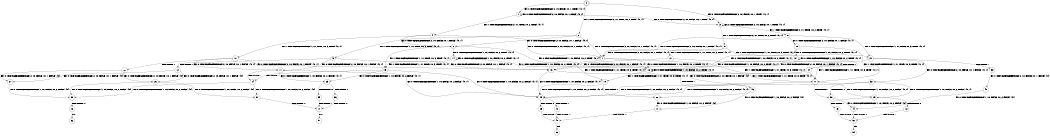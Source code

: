 digraph BCG {
size = "7, 10.5";
center = TRUE;
node [shape = circle];
0 [peripheries = 2];
0 -> 1 [label = "EX !0 !ATOMIC_EXCH_BRANCH (2, +0, FALSE, +0, 1, TRUE) !{0, 1}"];
0 -> 2 [label = "EX !1 !ATOMIC_EXCH_BRANCH (2, +1, TRUE, +0, 2, TRUE) !{0, 1}"];
0 -> 3 [label = "EX !0 !ATOMIC_EXCH_BRANCH (2, +0, FALSE, +0, 1, TRUE) !{0, 1}"];
1 -> 1 [label = "EX !0 !ATOMIC_EXCH_BRANCH (2, +0, FALSE, +0, 1, TRUE) !{0, 1}"];
1 -> 4 [label = "EX !1 !ATOMIC_EXCH_BRANCH (2, +1, TRUE, +0, 2, TRUE) !{0, 1}"];
1 -> 3 [label = "EX !0 !ATOMIC_EXCH_BRANCH (2, +0, FALSE, +0, 1, TRUE) !{0, 1}"];
2 -> 5 [label = "EX !1 !ATOMIC_EXCH_BRANCH (1, +1, TRUE, +0, 3, TRUE) !{0, 1}"];
2 -> 6 [label = "EX !0 !ATOMIC_EXCH_BRANCH (2, +0, FALSE, +0, 1, FALSE) !{0, 1}"];
2 -> 7 [label = "EX !0 !ATOMIC_EXCH_BRANCH (2, +0, FALSE, +0, 1, FALSE) !{0, 1}"];
3 -> 8 [label = "EX !1 !ATOMIC_EXCH_BRANCH (2, +1, TRUE, +0, 2, TRUE) !{0, 1}"];
3 -> 3 [label = "EX !0 !ATOMIC_EXCH_BRANCH (2, +0, FALSE, +0, 1, TRUE) !{0, 1}"];
3 -> 9 [label = "EX !1 !ATOMIC_EXCH_BRANCH (2, +1, TRUE, +0, 2, TRUE) !{0, 1}"];
4 -> 6 [label = "EX !0 !ATOMIC_EXCH_BRANCH (2, +0, FALSE, +0, 1, FALSE) !{0, 1}"];
4 -> 10 [label = "EX !1 !ATOMIC_EXCH_BRANCH (1, +1, TRUE, +0, 3, TRUE) !{0, 1}"];
4 -> 7 [label = "EX !0 !ATOMIC_EXCH_BRANCH (2, +0, FALSE, +0, 1, FALSE) !{0, 1}"];
5 -> 11 [label = "EX !0 !ATOMIC_EXCH_BRANCH (2, +0, FALSE, +0, 1, FALSE) !{0, 1}"];
5 -> 12 [label = "TERMINATE !1"];
5 -> 13 [label = "EX !0 !ATOMIC_EXCH_BRANCH (2, +0, FALSE, +0, 1, FALSE) !{0, 1}"];
6 -> 14 [label = "EX !0 !ATOMIC_EXCH_BRANCH (1, +0, FALSE, +0, 2, TRUE) !{0, 1}"];
6 -> 15 [label = "EX !1 !ATOMIC_EXCH_BRANCH (1, +1, TRUE, +0, 3, TRUE) !{0, 1}"];
6 -> 16 [label = "EX !0 !ATOMIC_EXCH_BRANCH (1, +0, FALSE, +0, 2, TRUE) !{0, 1}"];
7 -> 17 [label = "EX !1 !ATOMIC_EXCH_BRANCH (1, +1, TRUE, +0, 3, TRUE) !{0, 1}"];
7 -> 16 [label = "EX !0 !ATOMIC_EXCH_BRANCH (1, +0, FALSE, +0, 2, TRUE) !{0, 1}"];
7 -> 18 [label = "EX !1 !ATOMIC_EXCH_BRANCH (1, +1, TRUE, +0, 3, TRUE) !{0, 1}"];
8 -> 19 [label = "EX !0 !ATOMIC_EXCH_BRANCH (2, +0, FALSE, +0, 1, FALSE) !{0, 1}"];
8 -> 20 [label = "EX !1 !ATOMIC_EXCH_BRANCH (1, +1, TRUE, +0, 3, TRUE) !{0, 1}"];
8 -> 7 [label = "EX !0 !ATOMIC_EXCH_BRANCH (2, +0, FALSE, +0, 1, FALSE) !{0, 1}"];
9 -> 20 [label = "EX !1 !ATOMIC_EXCH_BRANCH (1, +1, TRUE, +0, 3, TRUE) !{0, 1}"];
9 -> 7 [label = "EX !0 !ATOMIC_EXCH_BRANCH (2, +0, FALSE, +0, 1, FALSE) !{0, 1}"];
9 -> 21 [label = "EX !1 !ATOMIC_EXCH_BRANCH (1, +1, TRUE, +0, 3, TRUE) !{0, 1}"];
10 -> 11 [label = "EX !0 !ATOMIC_EXCH_BRANCH (2, +0, FALSE, +0, 1, FALSE) !{0, 1}"];
10 -> 22 [label = "TERMINATE !1"];
10 -> 13 [label = "EX !0 !ATOMIC_EXCH_BRANCH (2, +0, FALSE, +0, 1, FALSE) !{0, 1}"];
11 -> 23 [label = "EX !0 !ATOMIC_EXCH_BRANCH (1, +0, FALSE, +0, 2, FALSE) !{0, 1}"];
11 -> 24 [label = "TERMINATE !1"];
11 -> 25 [label = "EX !0 !ATOMIC_EXCH_BRANCH (1, +0, FALSE, +0, 2, FALSE) !{0, 1}"];
12 -> 26 [label = "EX !0 !ATOMIC_EXCH_BRANCH (2, +0, FALSE, +0, 1, FALSE) !{0}"];
12 -> 27 [label = "EX !0 !ATOMIC_EXCH_BRANCH (2, +0, FALSE, +0, 1, FALSE) !{0}"];
13 -> 25 [label = "EX !0 !ATOMIC_EXCH_BRANCH (1, +0, FALSE, +0, 2, FALSE) !{0, 1}"];
13 -> 28 [label = "TERMINATE !1"];
14 -> 14 [label = "EX !0 !ATOMIC_EXCH_BRANCH (1, +0, FALSE, +0, 2, TRUE) !{0, 1}"];
14 -> 15 [label = "EX !1 !ATOMIC_EXCH_BRANCH (1, +1, TRUE, +0, 3, TRUE) !{0, 1}"];
14 -> 16 [label = "EX !0 !ATOMIC_EXCH_BRANCH (1, +0, FALSE, +0, 2, TRUE) !{0, 1}"];
15 -> 23 [label = "EX !0 !ATOMIC_EXCH_BRANCH (1, +0, FALSE, +0, 2, FALSE) !{0, 1}"];
15 -> 24 [label = "TERMINATE !1"];
15 -> 25 [label = "EX !0 !ATOMIC_EXCH_BRANCH (1, +0, FALSE, +0, 2, FALSE) !{0, 1}"];
16 -> 17 [label = "EX !1 !ATOMIC_EXCH_BRANCH (1, +1, TRUE, +0, 3, TRUE) !{0, 1}"];
16 -> 16 [label = "EX !0 !ATOMIC_EXCH_BRANCH (1, +0, FALSE, +0, 2, TRUE) !{0, 1}"];
16 -> 18 [label = "EX !1 !ATOMIC_EXCH_BRANCH (1, +1, TRUE, +0, 3, TRUE) !{0, 1}"];
17 -> 29 [label = "EX !0 !ATOMIC_EXCH_BRANCH (1, +0, FALSE, +0, 2, FALSE) !{0, 1}"];
17 -> 30 [label = "TERMINATE !1"];
17 -> 25 [label = "EX !0 !ATOMIC_EXCH_BRANCH (1, +0, FALSE, +0, 2, FALSE) !{0, 1}"];
18 -> 25 [label = "EX !0 !ATOMIC_EXCH_BRANCH (1, +0, FALSE, +0, 2, FALSE) !{0, 1}"];
18 -> 28 [label = "TERMINATE !1"];
19 -> 31 [label = "EX !0 !ATOMIC_EXCH_BRANCH (1, +0, FALSE, +0, 2, TRUE) !{0, 1}"];
19 -> 17 [label = "EX !1 !ATOMIC_EXCH_BRANCH (1, +1, TRUE, +0, 3, TRUE) !{0, 1}"];
19 -> 16 [label = "EX !0 !ATOMIC_EXCH_BRANCH (1, +0, FALSE, +0, 2, TRUE) !{0, 1}"];
20 -> 32 [label = "EX !0 !ATOMIC_EXCH_BRANCH (2, +0, FALSE, +0, 1, FALSE) !{0, 1}"];
20 -> 33 [label = "TERMINATE !1"];
20 -> 13 [label = "EX !0 !ATOMIC_EXCH_BRANCH (2, +0, FALSE, +0, 1, FALSE) !{0, 1}"];
21 -> 13 [label = "EX !0 !ATOMIC_EXCH_BRANCH (2, +0, FALSE, +0, 1, FALSE) !{0, 1}"];
21 -> 34 [label = "TERMINATE !1"];
22 -> 26 [label = "EX !0 !ATOMIC_EXCH_BRANCH (2, +0, FALSE, +0, 1, FALSE) !{0}"];
22 -> 27 [label = "EX !0 !ATOMIC_EXCH_BRANCH (2, +0, FALSE, +0, 1, FALSE) !{0}"];
23 -> 35 [label = "TERMINATE !0"];
23 -> 36 [label = "TERMINATE !1"];
24 -> 37 [label = "EX !0 !ATOMIC_EXCH_BRANCH (1, +0, FALSE, +0, 2, FALSE) !{0}"];
24 -> 38 [label = "EX !0 !ATOMIC_EXCH_BRANCH (1, +0, FALSE, +0, 2, FALSE) !{0}"];
25 -> 39 [label = "TERMINATE !0"];
25 -> 40 [label = "TERMINATE !1"];
26 -> 37 [label = "EX !0 !ATOMIC_EXCH_BRANCH (1, +0, FALSE, +0, 2, FALSE) !{0}"];
26 -> 38 [label = "EX !0 !ATOMIC_EXCH_BRANCH (1, +0, FALSE, +0, 2, FALSE) !{0}"];
27 -> 38 [label = "EX !0 !ATOMIC_EXCH_BRANCH (1, +0, FALSE, +0, 2, FALSE) !{0}"];
28 -> 41 [label = "EX !0 !ATOMIC_EXCH_BRANCH (1, +0, FALSE, +0, 2, FALSE) !{0}"];
29 -> 42 [label = "TERMINATE !0"];
29 -> 43 [label = "TERMINATE !1"];
30 -> 44 [label = "EX !0 !ATOMIC_EXCH_BRANCH (1, +0, FALSE, +0, 2, FALSE) !{0}"];
31 -> 31 [label = "EX !0 !ATOMIC_EXCH_BRANCH (1, +0, FALSE, +0, 2, TRUE) !{0, 1}"];
31 -> 17 [label = "EX !1 !ATOMIC_EXCH_BRANCH (1, +1, TRUE, +0, 3, TRUE) !{0, 1}"];
31 -> 16 [label = "EX !0 !ATOMIC_EXCH_BRANCH (1, +0, FALSE, +0, 2, TRUE) !{0, 1}"];
32 -> 29 [label = "EX !0 !ATOMIC_EXCH_BRANCH (1, +0, FALSE, +0, 2, FALSE) !{0, 1}"];
32 -> 30 [label = "TERMINATE !1"];
32 -> 25 [label = "EX !0 !ATOMIC_EXCH_BRANCH (1, +0, FALSE, +0, 2, FALSE) !{0, 1}"];
33 -> 45 [label = "EX !0 !ATOMIC_EXCH_BRANCH (2, +0, FALSE, +0, 1, FALSE) !{0}"];
34 -> 46 [label = "EX !0 !ATOMIC_EXCH_BRANCH (2, +0, FALSE, +0, 1, FALSE) !{0}"];
35 -> 47 [label = "TERMINATE !1"];
36 -> 47 [label = "TERMINATE !0"];
37 -> 47 [label = "TERMINATE !0"];
38 -> 48 [label = "TERMINATE !0"];
39 -> 49 [label = "TERMINATE !1"];
40 -> 49 [label = "TERMINATE !0"];
41 -> 49 [label = "TERMINATE !0"];
42 -> 50 [label = "TERMINATE !1"];
43 -> 50 [label = "TERMINATE !0"];
44 -> 50 [label = "TERMINATE !0"];
45 -> 44 [label = "EX !0 !ATOMIC_EXCH_BRANCH (1, +0, FALSE, +0, 2, FALSE) !{0}"];
46 -> 41 [label = "EX !0 !ATOMIC_EXCH_BRANCH (1, +0, FALSE, +0, 2, FALSE) !{0}"];
47 -> 51 [label = "exit"];
48 -> 52 [label = "exit"];
49 -> 53 [label = "exit"];
50 -> 54 [label = "exit"];
}
